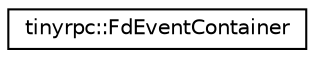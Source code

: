 digraph "类继承关系图"
{
 // LATEX_PDF_SIZE
  edge [fontname="Helvetica",fontsize="10",labelfontname="Helvetica",labelfontsize="10"];
  node [fontname="Helvetica",fontsize="10",shape=record];
  rankdir="LR";
  Node0 [label="tinyrpc::FdEventContainer",height=0.2,width=0.4,color="black", fillcolor="white", style="filled",URL="$classtinyrpc_1_1FdEventContainer.html",tooltip=" "];
}
